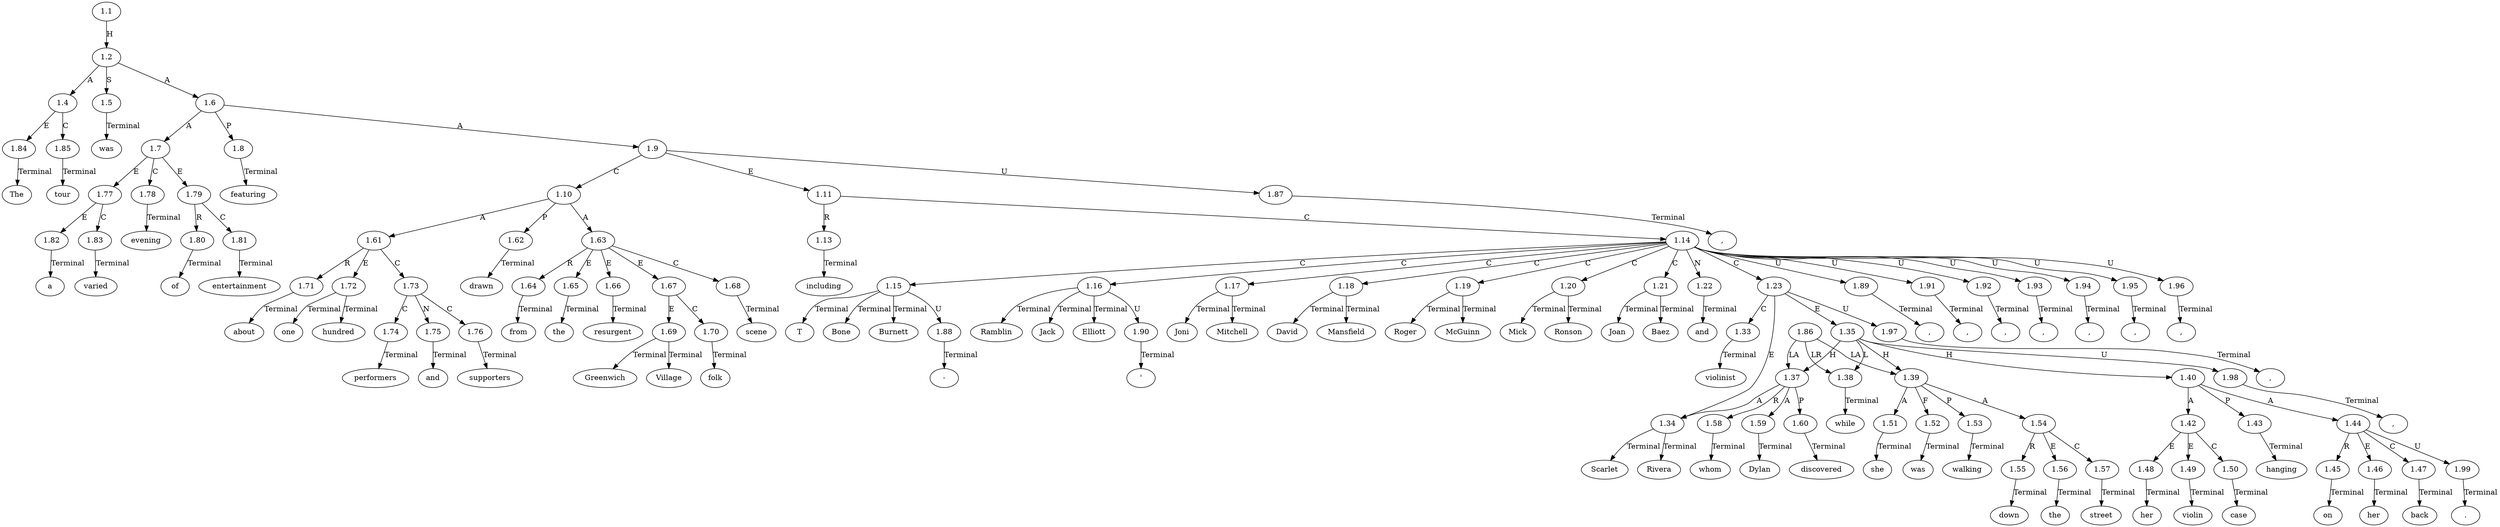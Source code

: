 // Graph
digraph {
	0.1 [label=The ordering=out]
	0.10 [label=about ordering=out]
	0.11 [label=one ordering=out]
	0.12 [label=hundred ordering=out]
	0.13 [label=performers ordering=out]
	0.14 [label=and ordering=out]
	0.15 [label=supporters ordering=out]
	0.16 [label=drawn ordering=out]
	0.17 [label=from ordering=out]
	0.18 [label=the ordering=out]
	0.19 [label=resurgent ordering=out]
	0.2 [label=tour ordering=out]
	0.20 [label=Greenwich ordering=out]
	0.21 [label=Village ordering=out]
	0.22 [label=folk ordering=out]
	0.23 [label=scene ordering=out]
	0.24 [label="," ordering=out]
	0.25 [label=including ordering=out]
	0.26 [label=T ordering=out]
	0.27 [label="-" ordering=out]
	0.28 [label=Bone ordering=out]
	0.29 [label=Burnett ordering=out]
	0.3 [label=was ordering=out]
	0.30 [label="," ordering=out]
	0.31 [label=Ramblin ordering=out]
	0.32 [label="'" ordering=out]
	0.33 [label=Jack ordering=out]
	0.34 [label=Elliott ordering=out]
	0.35 [label="," ordering=out]
	0.36 [label=Joni ordering=out]
	0.37 [label=Mitchell ordering=out]
	0.38 [label="," ordering=out]
	0.39 [label=David ordering=out]
	0.4 [label=a ordering=out]
	0.40 [label=Mansfield ordering=out]
	0.41 [label="," ordering=out]
	0.42 [label=Roger ordering=out]
	0.43 [label=McGuinn ordering=out]
	0.44 [label="," ordering=out]
	0.45 [label=Mick ordering=out]
	0.46 [label=Ronson ordering=out]
	0.47 [label="," ordering=out]
	0.48 [label=Joan ordering=out]
	0.49 [label=Baez ordering=out]
	0.5 [label=varied ordering=out]
	0.50 [label="," ordering=out]
	0.51 [label=and ordering=out]
	0.52 [label=violinist ordering=out]
	0.53 [label=Scarlet ordering=out]
	0.54 [label=Rivera ordering=out]
	0.55 [label="," ordering=out]
	0.56 [label=whom ordering=out]
	0.57 [label=Dylan ordering=out]
	0.58 [label=discovered ordering=out]
	0.59 [label=while ordering=out]
	0.6 [label=evening ordering=out]
	0.60 [label=she ordering=out]
	0.61 [label=was ordering=out]
	0.62 [label=walking ordering=out]
	0.63 [label=down ordering=out]
	0.64 [label=the ordering=out]
	0.65 [label=street ordering=out]
	0.66 [label="," ordering=out]
	0.67 [label=her ordering=out]
	0.68 [label=violin ordering=out]
	0.69 [label=case ordering=out]
	0.7 [label=of ordering=out]
	0.70 [label=hanging ordering=out]
	0.71 [label=on ordering=out]
	0.72 [label=her ordering=out]
	0.73 [label=back ordering=out]
	0.74 [label="." ordering=out]
	0.8 [label=entertainment ordering=out]
	0.9 [label=featuring ordering=out]
	1.1 [label=1.1 ordering=out]
	1.2 [label=1.2 ordering=out]
	1.4 [label=1.4 ordering=out]
	1.5 [label=1.5 ordering=out]
	1.6 [label=1.6 ordering=out]
	1.7 [label=1.7 ordering=out]
	1.8 [label=1.8 ordering=out]
	1.9 [label=1.9 ordering=out]
	1.10 [label=1.10 ordering=out]
	1.11 [label=1.11 ordering=out]
	1.13 [label=1.13 ordering=out]
	1.14 [label=1.14 ordering=out]
	1.15 [label=1.15 ordering=out]
	1.16 [label=1.16 ordering=out]
	1.17 [label=1.17 ordering=out]
	1.18 [label=1.18 ordering=out]
	1.19 [label=1.19 ordering=out]
	1.20 [label=1.20 ordering=out]
	1.21 [label=1.21 ordering=out]
	1.22 [label=1.22 ordering=out]
	1.23 [label=1.23 ordering=out]
	1.33 [label=1.33 ordering=out]
	1.34 [label=1.34 ordering=out]
	1.35 [label=1.35 ordering=out]
	1.37 [label=1.37 ordering=out]
	1.38 [label=1.38 ordering=out]
	1.39 [label=1.39 ordering=out]
	1.40 [label=1.40 ordering=out]
	1.42 [label=1.42 ordering=out]
	1.43 [label=1.43 ordering=out]
	1.44 [label=1.44 ordering=out]
	1.45 [label=1.45 ordering=out]
	1.46 [label=1.46 ordering=out]
	1.47 [label=1.47 ordering=out]
	1.48 [label=1.48 ordering=out]
	1.49 [label=1.49 ordering=out]
	1.50 [label=1.50 ordering=out]
	1.51 [label=1.51 ordering=out]
	1.52 [label=1.52 ordering=out]
	1.53 [label=1.53 ordering=out]
	1.54 [label=1.54 ordering=out]
	1.55 [label=1.55 ordering=out]
	1.56 [label=1.56 ordering=out]
	1.57 [label=1.57 ordering=out]
	1.58 [label=1.58 ordering=out]
	1.59 [label=1.59 ordering=out]
	1.60 [label=1.60 ordering=out]
	1.61 [label=1.61 ordering=out]
	1.62 [label=1.62 ordering=out]
	1.63 [label=1.63 ordering=out]
	1.64 [label=1.64 ordering=out]
	1.65 [label=1.65 ordering=out]
	1.66 [label=1.66 ordering=out]
	1.67 [label=1.67 ordering=out]
	1.68 [label=1.68 ordering=out]
	1.69 [label=1.69 ordering=out]
	1.70 [label=1.70 ordering=out]
	1.71 [label=1.71 ordering=out]
	1.72 [label=1.72 ordering=out]
	1.73 [label=1.73 ordering=out]
	1.74 [label=1.74 ordering=out]
	1.75 [label=1.75 ordering=out]
	1.76 [label=1.76 ordering=out]
	1.77 [label=1.77 ordering=out]
	1.78 [label=1.78 ordering=out]
	1.79 [label=1.79 ordering=out]
	1.80 [label=1.80 ordering=out]
	1.81 [label=1.81 ordering=out]
	1.82 [label=1.82 ordering=out]
	1.83 [label=1.83 ordering=out]
	1.84 [label=1.84 ordering=out]
	1.85 [label=1.85 ordering=out]
	1.86 [label=1.86 ordering=out]
	1.87 [label=1.87 ordering=out]
	1.88 [label=1.88 ordering=out]
	1.89 [label=1.89 ordering=out]
	1.90 [label=1.90 ordering=out]
	1.91 [label=1.91 ordering=out]
	1.92 [label=1.92 ordering=out]
	1.93 [label=1.93 ordering=out]
	1.94 [label=1.94 ordering=out]
	1.95 [label=1.95 ordering=out]
	1.96 [label=1.96 ordering=out]
	1.97 [label=1.97 ordering=out]
	1.98 [label=1.98 ordering=out]
	1.99 [label=1.99 ordering=out]
	1.1 -> 1.2 [label=H ordering=out]
	1.2 -> 1.4 [label=A ordering=out]
	1.2 -> 1.5 [label=S ordering=out]
	1.2 -> 1.6 [label=A ordering=out]
	1.4 -> 1.84 [label=E ordering=out]
	1.4 -> 1.85 [label=C ordering=out]
	1.5 -> 0.3 [label=Terminal ordering=out]
	1.6 -> 1.7 [label=A ordering=out]
	1.6 -> 1.8 [label=P ordering=out]
	1.6 -> 1.9 [label=A ordering=out]
	1.7 -> 1.77 [label=E ordering=out]
	1.7 -> 1.78 [label=C ordering=out]
	1.7 -> 1.79 [label=E ordering=out]
	1.8 -> 0.9 [label=Terminal ordering=out]
	1.9 -> 1.10 [label=C ordering=out]
	1.9 -> 1.11 [label=E ordering=out]
	1.9 -> 1.87 [label=U ordering=out]
	1.10 -> 1.61 [label=A ordering=out]
	1.10 -> 1.62 [label=P ordering=out]
	1.10 -> 1.63 [label=A ordering=out]
	1.11 -> 1.13 [label=R ordering=out]
	1.11 -> 1.14 [label=C ordering=out]
	1.13 -> 0.25 [label=Terminal ordering=out]
	1.14 -> 1.15 [label=C ordering=out]
	1.14 -> 1.16 [label=C ordering=out]
	1.14 -> 1.17 [label=C ordering=out]
	1.14 -> 1.18 [label=C ordering=out]
	1.14 -> 1.19 [label=C ordering=out]
	1.14 -> 1.20 [label=C ordering=out]
	1.14 -> 1.21 [label=C ordering=out]
	1.14 -> 1.22 [label=N ordering=out]
	1.14 -> 1.23 [label=C ordering=out]
	1.14 -> 1.89 [label=U ordering=out]
	1.14 -> 1.91 [label=U ordering=out]
	1.14 -> 1.92 [label=U ordering=out]
	1.14 -> 1.93 [label=U ordering=out]
	1.14 -> 1.94 [label=U ordering=out]
	1.14 -> 1.95 [label=U ordering=out]
	1.14 -> 1.96 [label=U ordering=out]
	1.15 -> 0.26 [label=Terminal ordering=out]
	1.15 -> 0.28 [label=Terminal ordering=out]
	1.15 -> 0.29 [label=Terminal ordering=out]
	1.15 -> 1.88 [label=U ordering=out]
	1.16 -> 0.31 [label=Terminal ordering=out]
	1.16 -> 0.33 [label=Terminal ordering=out]
	1.16 -> 0.34 [label=Terminal ordering=out]
	1.16 -> 1.90 [label=U ordering=out]
	1.17 -> 0.36 [label=Terminal ordering=out]
	1.17 -> 0.37 [label=Terminal ordering=out]
	1.18 -> 0.39 [label=Terminal ordering=out]
	1.18 -> 0.40 [label=Terminal ordering=out]
	1.19 -> 0.42 [label=Terminal ordering=out]
	1.19 -> 0.43 [label=Terminal ordering=out]
	1.20 -> 0.45 [label=Terminal ordering=out]
	1.20 -> 0.46 [label=Terminal ordering=out]
	1.21 -> 0.48 [label=Terminal ordering=out]
	1.21 -> 0.49 [label=Terminal ordering=out]
	1.22 -> 0.51 [label=Terminal ordering=out]
	1.23 -> 1.33 [label=C ordering=out]
	1.23 -> 1.34 [label=E ordering=out]
	1.23 -> 1.35 [label=E ordering=out]
	1.23 -> 1.97 [label=U ordering=out]
	1.33 -> 0.52 [label=Terminal ordering=out]
	1.34 -> 0.53 [label=Terminal ordering=out]
	1.34 -> 0.54 [label=Terminal ordering=out]
	1.35 -> 1.37 [label=H ordering=out]
	1.35 -> 1.38 [label=L ordering=out]
	1.35 -> 1.39 [label=H ordering=out]
	1.35 -> 1.40 [label=H ordering=out]
	1.35 -> 1.98 [label=U ordering=out]
	1.37 -> 1.34 [label=A ordering=out]
	1.37 -> 1.58 [label=R ordering=out]
	1.37 -> 1.59 [label=A ordering=out]
	1.37 -> 1.60 [label=P ordering=out]
	1.38 -> 0.59 [label=Terminal ordering=out]
	1.39 -> 1.51 [label=A ordering=out]
	1.39 -> 1.52 [label=F ordering=out]
	1.39 -> 1.53 [label=P ordering=out]
	1.39 -> 1.54 [label=A ordering=out]
	1.40 -> 1.42 [label=A ordering=out]
	1.40 -> 1.43 [label=P ordering=out]
	1.40 -> 1.44 [label=A ordering=out]
	1.42 -> 1.48 [label=E ordering=out]
	1.42 -> 1.49 [label=E ordering=out]
	1.42 -> 1.50 [label=C ordering=out]
	1.43 -> 0.70 [label=Terminal ordering=out]
	1.44 -> 1.45 [label=R ordering=out]
	1.44 -> 1.46 [label=E ordering=out]
	1.44 -> 1.47 [label=C ordering=out]
	1.44 -> 1.99 [label=U ordering=out]
	1.45 -> 0.71 [label=Terminal ordering=out]
	1.46 -> 0.72 [label=Terminal ordering=out]
	1.47 -> 0.73 [label=Terminal ordering=out]
	1.48 -> 0.67 [label=Terminal ordering=out]
	1.49 -> 0.68 [label=Terminal ordering=out]
	1.50 -> 0.69 [label=Terminal ordering=out]
	1.51 -> 0.60 [label=Terminal ordering=out]
	1.52 -> 0.61 [label=Terminal ordering=out]
	1.53 -> 0.62 [label=Terminal ordering=out]
	1.54 -> 1.55 [label=R ordering=out]
	1.54 -> 1.56 [label=E ordering=out]
	1.54 -> 1.57 [label=C ordering=out]
	1.55 -> 0.63 [label=Terminal ordering=out]
	1.56 -> 0.64 [label=Terminal ordering=out]
	1.57 -> 0.65 [label=Terminal ordering=out]
	1.58 -> 0.56 [label=Terminal ordering=out]
	1.59 -> 0.57 [label=Terminal ordering=out]
	1.60 -> 0.58 [label=Terminal ordering=out]
	1.61 -> 1.71 [label=R ordering=out]
	1.61 -> 1.72 [label=E ordering=out]
	1.61 -> 1.73 [label=C ordering=out]
	1.62 -> 0.16 [label=Terminal ordering=out]
	1.63 -> 1.64 [label=R ordering=out]
	1.63 -> 1.65 [label=E ordering=out]
	1.63 -> 1.66 [label=E ordering=out]
	1.63 -> 1.67 [label=E ordering=out]
	1.63 -> 1.68 [label=C ordering=out]
	1.64 -> 0.17 [label=Terminal ordering=out]
	1.65 -> 0.18 [label=Terminal ordering=out]
	1.66 -> 0.19 [label=Terminal ordering=out]
	1.67 -> 1.69 [label=E ordering=out]
	1.67 -> 1.70 [label=C ordering=out]
	1.68 -> 0.23 [label=Terminal ordering=out]
	1.69 -> 0.20 [label=Terminal ordering=out]
	1.69 -> 0.21 [label=Terminal ordering=out]
	1.70 -> 0.22 [label=Terminal ordering=out]
	1.71 -> 0.10 [label=Terminal ordering=out]
	1.72 -> 0.11 [label=Terminal ordering=out]
	1.72 -> 0.12 [label=Terminal ordering=out]
	1.73 -> 1.74 [label=C ordering=out]
	1.73 -> 1.75 [label=N ordering=out]
	1.73 -> 1.76 [label=C ordering=out]
	1.74 -> 0.13 [label=Terminal ordering=out]
	1.75 -> 0.14 [label=Terminal ordering=out]
	1.76 -> 0.15 [label=Terminal ordering=out]
	1.77 -> 1.82 [label=E ordering=out]
	1.77 -> 1.83 [label=C ordering=out]
	1.78 -> 0.6 [label=Terminal ordering=out]
	1.79 -> 1.80 [label=R ordering=out]
	1.79 -> 1.81 [label=C ordering=out]
	1.80 -> 0.7 [label=Terminal ordering=out]
	1.81 -> 0.8 [label=Terminal ordering=out]
	1.82 -> 0.4 [label=Terminal ordering=out]
	1.83 -> 0.5 [label=Terminal ordering=out]
	1.84 -> 0.1 [label=Terminal ordering=out]
	1.85 -> 0.2 [label=Terminal ordering=out]
	1.86 -> 1.37 [label=LA ordering=out]
	1.86 -> 1.38 [label=LR ordering=out]
	1.86 -> 1.39 [label=LA ordering=out]
	1.87 -> 0.24 [label=Terminal ordering=out]
	1.88 -> 0.27 [label=Terminal ordering=out]
	1.89 -> 0.30 [label=Terminal ordering=out]
	1.90 -> 0.32 [label=Terminal ordering=out]
	1.91 -> 0.35 [label=Terminal ordering=out]
	1.92 -> 0.38 [label=Terminal ordering=out]
	1.93 -> 0.41 [label=Terminal ordering=out]
	1.94 -> 0.44 [label=Terminal ordering=out]
	1.95 -> 0.47 [label=Terminal ordering=out]
	1.96 -> 0.50 [label=Terminal ordering=out]
	1.97 -> 0.55 [label=Terminal ordering=out]
	1.98 -> 0.66 [label=Terminal ordering=out]
	1.99 -> 0.74 [label=Terminal ordering=out]
}

